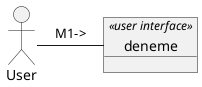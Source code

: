 @startuml
allow_mixing
actor User 
object deneme <<user interface>> {
}
User - deneme : M1->
@enduml

